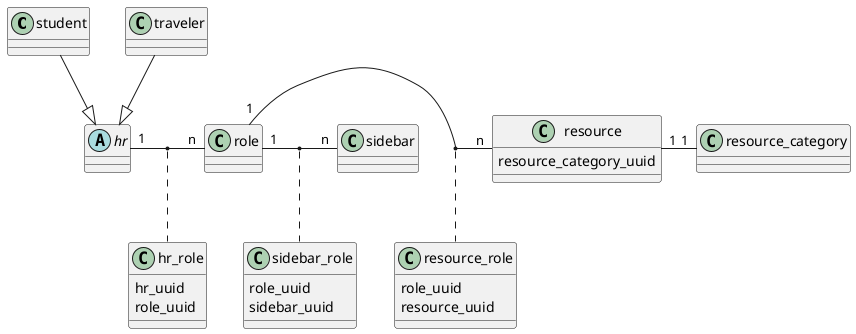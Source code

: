 @startuml
'https://plantuml.com/class-diagram

class student
class traveler
abstract class hr
class hr_role {
hr_uuid
role_uuid
}
class role
class resource_role{
role_uuid
resource_uuid
}
class resource{
resource_category_uuid
}
class resource_category
class sidebar_role{
role_uuid
sidebar_uuid
}
class sidebar
student --|> hr
traveler --|> hr
'hr "1" - "n" hr_role
'hr_role "n" - "1" role
'
'resource "1" - "1" resource_category
'resource "1" - "n" resource_role
'sidebar "1" - "n" sidebar_role
'
'role "1" - "n" resource_role
'role "1" - "n" sidebar_role

hr "1" - "n" role
(hr,role) .. hr_role

role "1" - "n" resource
(role,resource) .. resource_role

role "1" - "n" sidebar
(role,sidebar) .. sidebar_role

resource "1" - "1" resource_category

@enduml